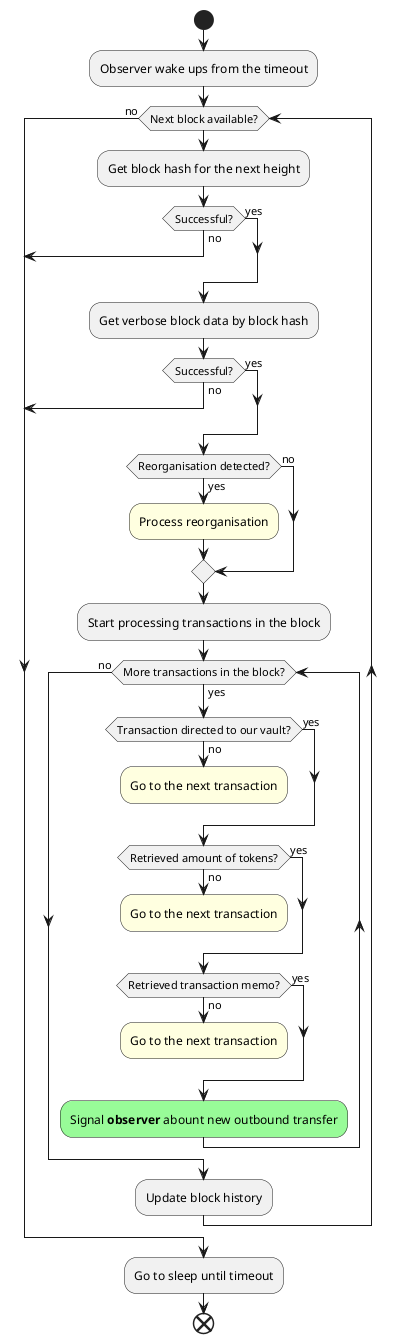 @startuml utxo_observer_flow
start

:Observer wake ups from the timeout;

while (Next block available?)

    :Get block hash for the next height;

    if (Successful?) then (yes)
    else (no)
        break
    endif

    :Get verbose block data by block hash;

    if (Successful?) then (yes)
    else (no)
        break
    endif

    if (Reorganisation detected?) then (yes)
        #LightYellow:Process reorganisation;
    else (no)
    endif

    :Start processing transactions in the block;

    while (More transactions in the block?) is (yes)

        if (Transaction directed to our vault?) then (yes)
        else (no)
            #LightYellow:Go to the next transaction;
            kill
        endif

        if (Retrieved amount of tokens?) then (yes)
        else (no)
            #LightYellow:Go to the next transaction;
            kill
        endif

        if (Retrieved transaction memo?) then (yes)
        else (no)
            #LightYellow:Go to the next transaction;
            kill
        endif

        #PaleGreen:Signal **observer** abount new outbound transfer;

    endwhile (no)

    :Update block history;

endwhile (no)

:Go to sleep until timeout;

end
@enduml